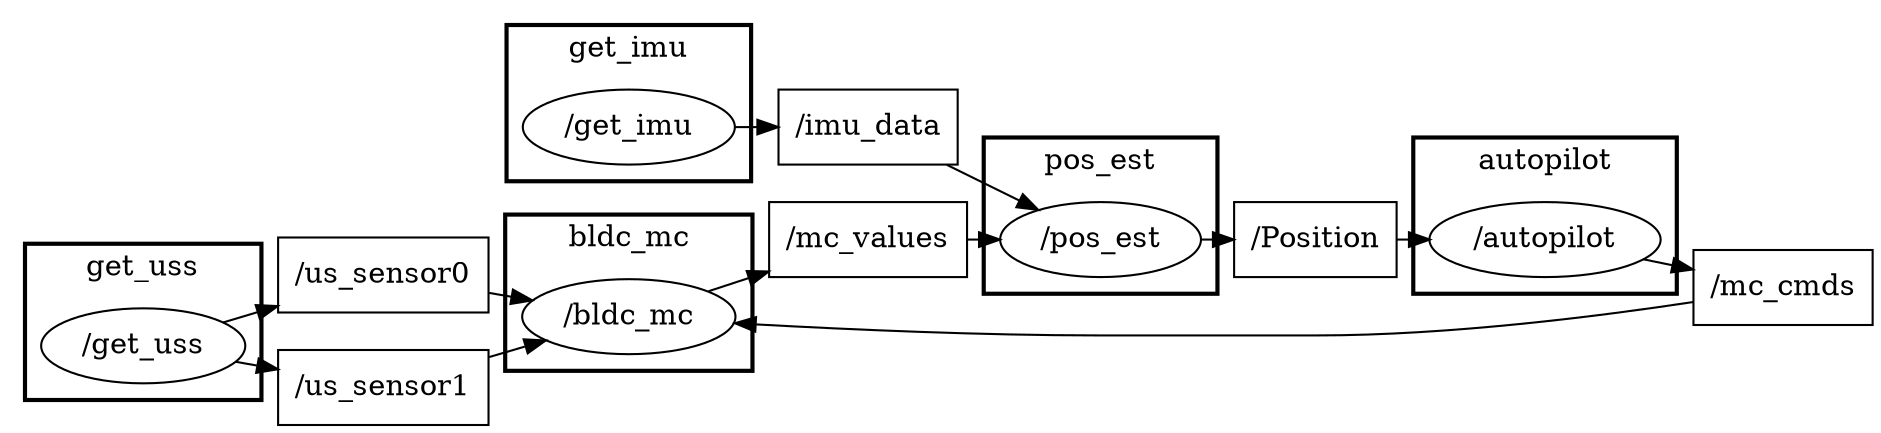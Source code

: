 digraph graphname {
	graph [bb="0,0,694,229",
		compound=True,
		rank=same,
		rankdir=LR,
		ranksep=0.2
	];
	node [label="\N"];
	subgraph cluster_bldc_mc {
		graph [bb="582,69,686,144",
			compound=True,
			label=bldc_mc,
			lheight=0.21,
			lp="634,132.5",
			lwidth=0.67,
			rank=same,
			rankdir=LR,
			ranksep=0.2,
			style=bold
		];
		_bldc_mc		 [URL=_bldc_mc,
			height=0.5,
			label="/bldc_mc",
			pos="634,95",
			shape=ellipse,
			width=1.2277];
	}
	subgraph cluster_pos_est {
		graph [bb="204,138,300,213",
			compound=True,
			label=pos_est,
			lheight=0.21,
			lp="252,201.5",
			lwidth=0.57,
			rank=same,
			rankdir=LR,
			ranksep=0.2,
			style=bold
		];
		_pos_est		 [URL=_pos_est,
			height=0.5,
			label="/pos_est",
			pos="252,164",
			shape=ellipse,
			width=1.1013];
	}
	subgraph cluster_autopilot {
		graph [bb="382,138,486,213",
			compound=True,
			label=autopilot,
			lheight=0.21,
			lp="434,201.5",
			lwidth=0.68,
			rank=same,
			rankdir=LR,
			ranksep=0.2,
			style=bold
		];
		_autopilot		 [URL=_autopilot,
			height=0.5,
			label="/autopilot",
			pos="434,164",
			shape=ellipse,
			width=1.2277];
	}
	subgraph cluster_get_imu {
		graph [bb="8,146,108,221",
			compound=True,
			label=get_imu,
			lheight=0.21,
			lp="58,209.5",
			lwidth=0.64,
			rank=same,
			rankdir=LR,
			ranksep=0.2,
			style=bold
		];
		_get_imu		 [URL=_get_imu,
			height=0.5,
			label="/get_imu",
			pos="58,172",
			shape=ellipse,
			width=1.1735];
	}
	subgraph cluster_get_uss {
		graph [bb="386,9,482,84",
			compound=True,
			label=get_uss,
			lheight=0.21,
			lp="434,72.5",
			lwidth=0.57,
			rank=same,
			rankdir=LR,
			ranksep=0.2,
			style=bold
		];
		_get_uss		 [URL=_get_uss,
			height=0.5,
			label="/get_uss",
			pos="434,35",
			shape=ellipse,
			width=1.1013];
	}
	_us_sensor0	 [URL=topic_3A_us_sensor0,
		height=0.5,
		label="/us_sensor0",
		pos="534,72",
		shape=box,
		width=1.1111];
	_us_sensor0 -> _bldc_mc	 [penwidth=1,
		pos="e,595.4,86.175 574.01,81.156 577.76,82.035 581.58,82.932 585.39,83.827"];
	_mc_values	 [URL=topic_3A_mc_values,
		height=0.5,
		label="/mc_values",
		pos="156,118",
		shape=box,
		width=1.0972];
	_mc_values -> _pos_est	 [penwidth=1,
		pos="e,224.39,150.98 193.88,136.05 200.88,139.47 208.2,143.05 215.17,146.46"];
	_Position	 [URL=topic_3A_Position,
		height=0.5,
		label="/Position",
		pos="341,164",
		shape=box,
		width=0.90278];
	_Position -> _autopilot	 [penwidth=1,
		pos="e,389.78,164 373.57,164 375.54,164 377.54,164 379.56,164"];
	_mc_cmds	 [URL=topic_3A_mc_cmds,
		height=0.5,
		label="/mc_cmds",
		pos="534,164",
		shape=box,
		width=1.0278];
	_mc_cmds -> _bldc_mc	 [penwidth=1,
		pos="e,611.08,110.44 560.75,145.87 573.59,136.83 589.2,125.84 602.62,116.39"];
	_us_sensor1	 [URL=topic_3A_us_sensor1,
		height=0.5,
		label="/us_sensor1",
		pos="534,18",
		shape=box,
		width=1.1111];
	_us_sensor1 -> _bldc_mc	 [penwidth=1,
		pos="e,614.78,78.763 562.1,36.254 566.14,39.118 570.21,42.093 574,45 585.1,53.511 596.93,63.373 607.06,72.078"];
	_imu_data	 [URL=topic_3A_imu_data,
		height=0.5,
		label="/imu_data",
		pos="156,172",
		shape=box,
		width=0.98611];
	_imu_data -> _pos_est	 [penwidth=1,
		pos="e,212.93,167.24 191.74,169.04 195.4,168.73 199.18,168.41 202.96,168.09"];
	_bldc_mc -> _mc_values	 [penwidth=1,
		pos="e,195.56,118 593.34,102.34 553.47,109.07 490.2,118 435,118 340,118 340,118 340,118 294.6,118 242.87,118 206.02,118"];
	_pos_est -> _Position	 [penwidth=1,
		pos="e,308.49,164 291.67,164 293.86,164 296.08,164 298.29,164"];
	_autopilot -> _mc_cmds	 [penwidth=1,
		pos="e,497,164 478.27,164 481.1,164 483.96,164 486.81,164"];
	_get_imu -> _imu_data	 [penwidth=1,
		pos="e,120.39,172 100.27,172 103.52,172 106.81,172 110.08,172"];
	_get_uss -> _us_sensor0	 [penwidth=1,
		pos="e,493.85,57.219 464.94,46.302 471.06,48.615 477.66,51.106 484.25,53.595"];
	_get_uss -> _us_sensor1	 [penwidth=1,
		pos="e,493.97,24.77 471.21,28.718 475.38,27.995 479.69,27.248 483.99,26.501"];
}

